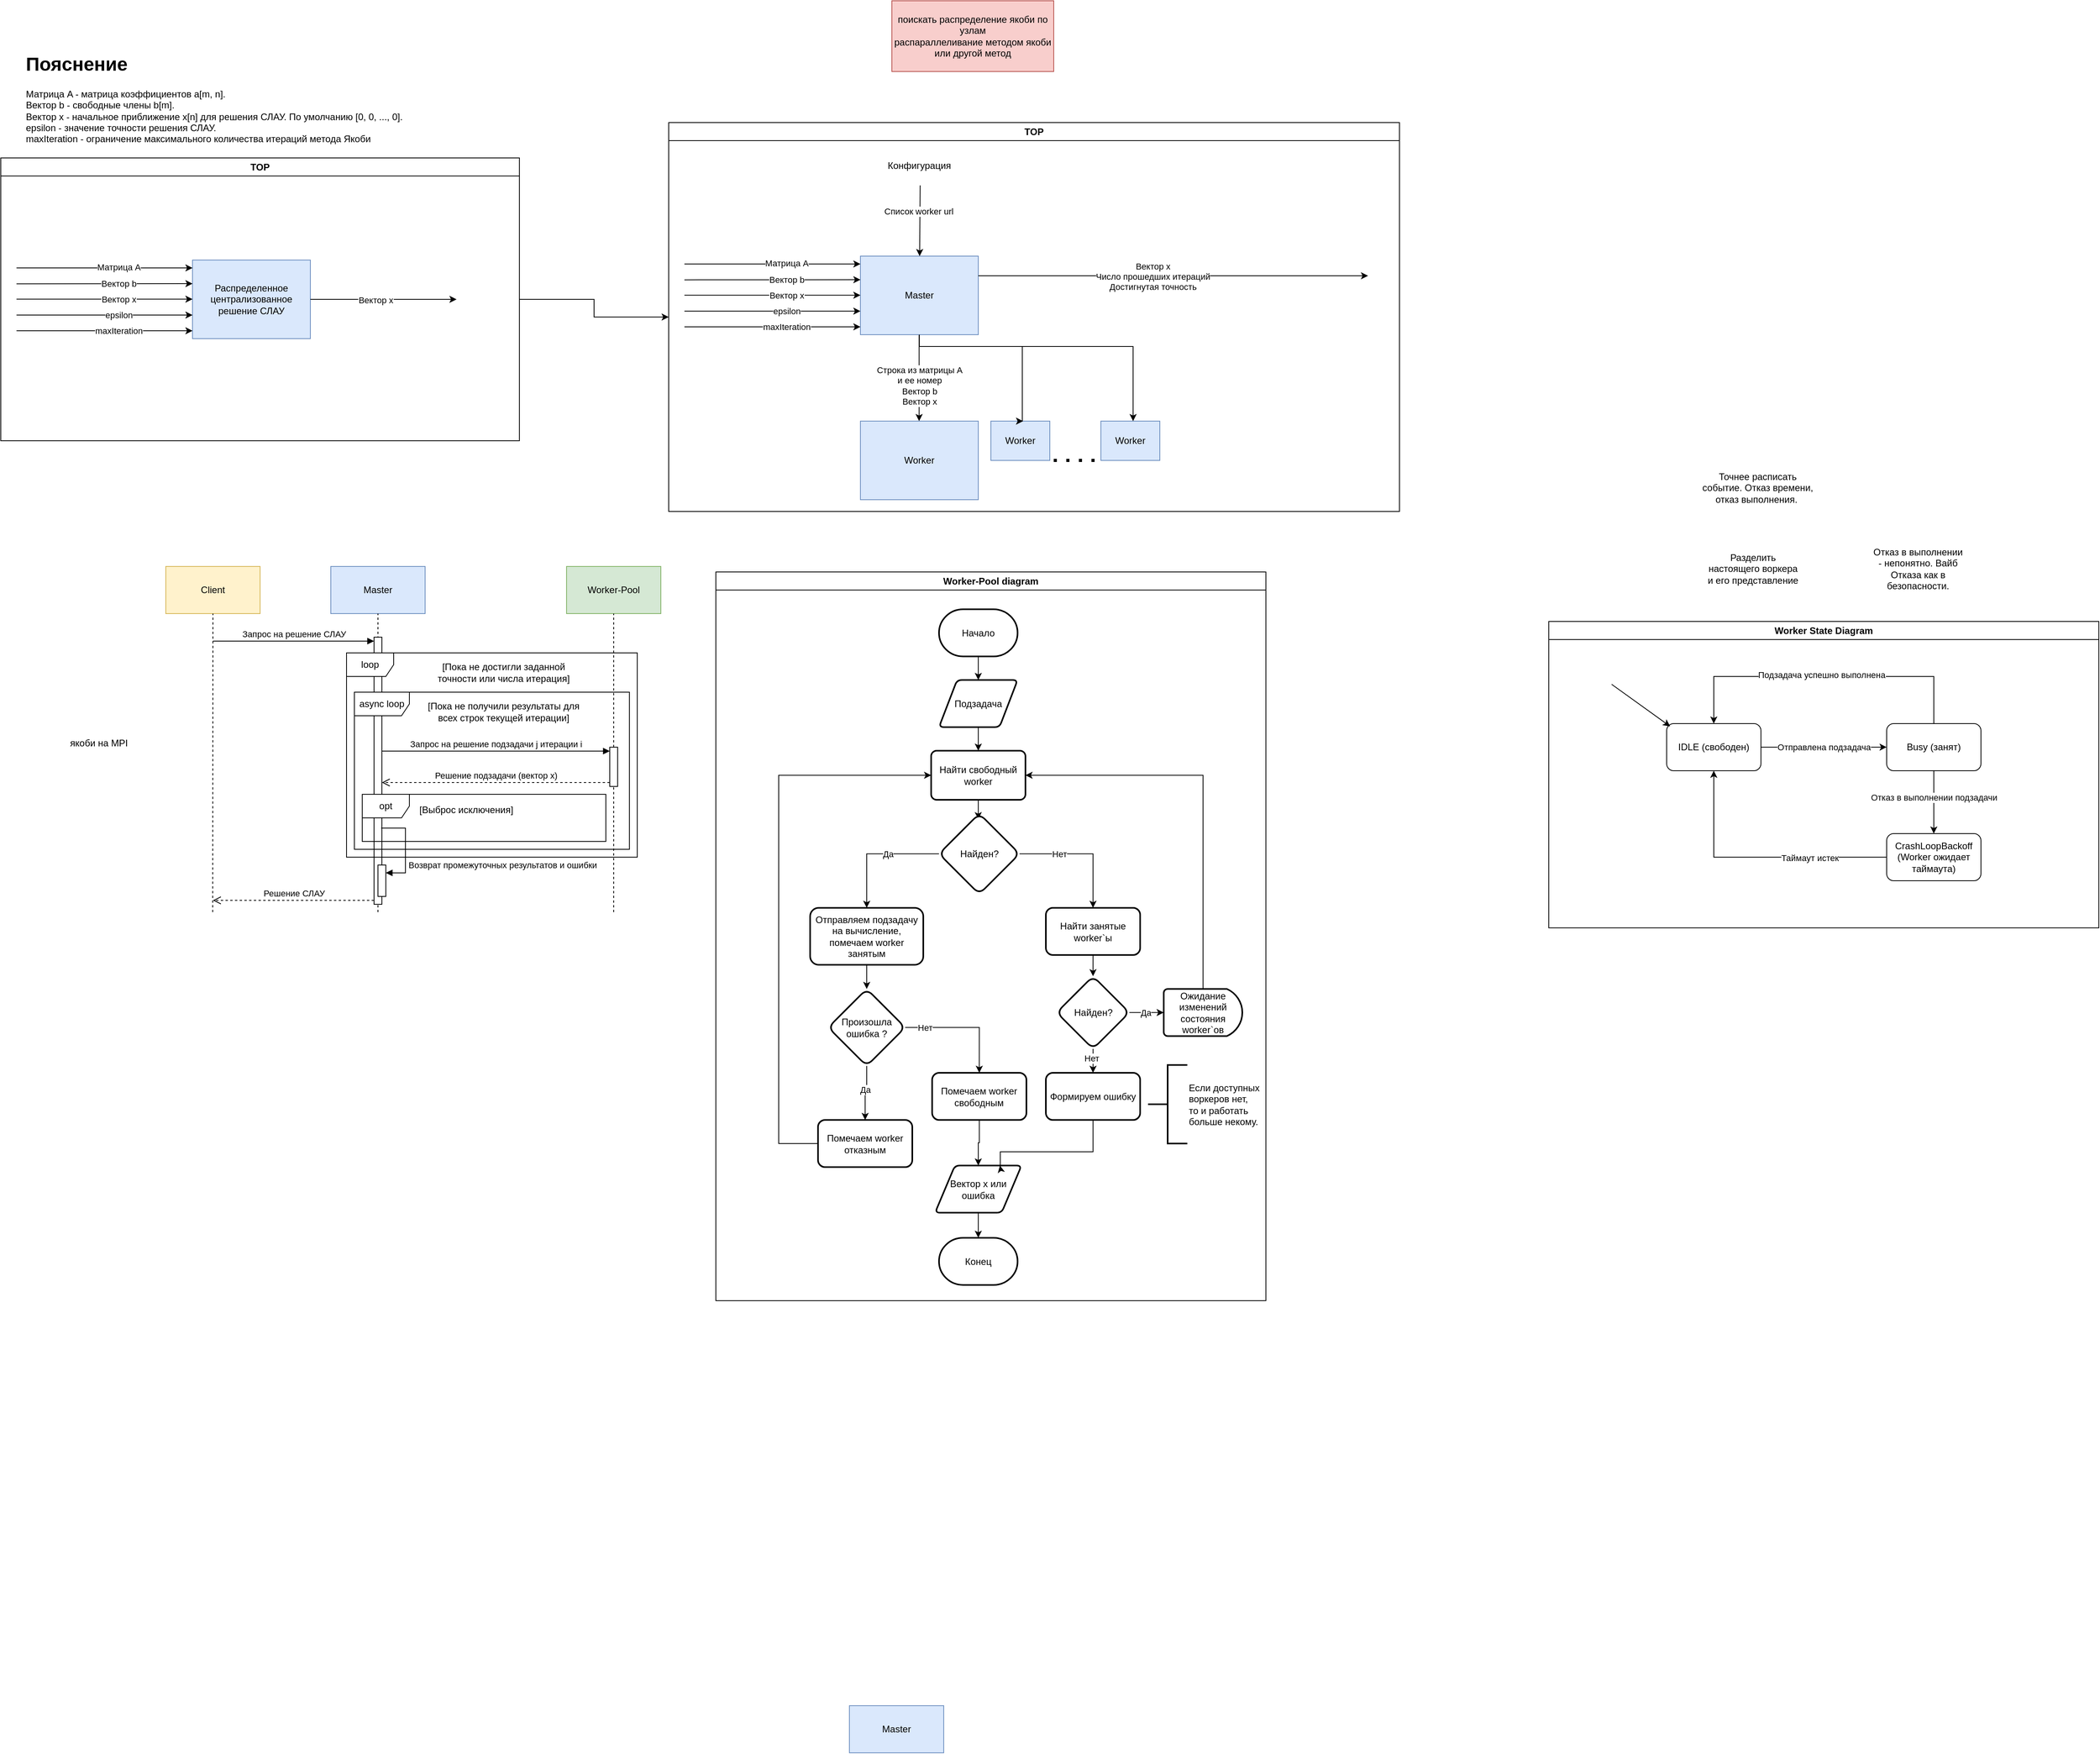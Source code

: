 <mxfile version="26.0.11">
  <diagram name="Страница — 1" id="SWsrPS1IRnshcA_87efg">
    <mxGraphModel dx="819" dy="1612" grid="1" gridSize="10" guides="1" tooltips="1" connect="1" arrows="1" fold="1" page="1" pageScale="1" pageWidth="827" pageHeight="1169" math="0" shadow="0">
      <root>
        <mxCell id="0" />
        <mxCell id="1" parent="0" />
        <mxCell id="VRk2OwmalRbTudh66nst-30" style="edgeStyle=orthogonalEdgeStyle;rounded=0;orthogonalLoop=1;jettySize=auto;html=1;entryX=0;entryY=0.5;entryDx=0;entryDy=0;" parent="1" source="VRk2OwmalRbTudh66nst-1" target="VRk2OwmalRbTudh66nst-16" edge="1">
          <mxGeometry relative="1" as="geometry" />
        </mxCell>
        <mxCell id="VRk2OwmalRbTudh66nst-1" value="TOP" style="swimlane;whiteSpace=wrap;html=1;" parent="1" vertex="1">
          <mxGeometry x="170" y="60" width="660" height="360" as="geometry" />
        </mxCell>
        <mxCell id="VRk2OwmalRbTudh66nst-2" value="Распределенное централизованное решение СЛАУ" style="rounded=0;whiteSpace=wrap;html=1;fillColor=#dae8fc;strokeColor=#6c8ebf;" parent="VRk2OwmalRbTudh66nst-1" vertex="1">
          <mxGeometry x="244" y="130" width="150" height="100" as="geometry" />
        </mxCell>
        <mxCell id="VRk2OwmalRbTudh66nst-3" value="" style="endArrow=classic;html=1;rounded=0;entryX=0;entryY=0.5;entryDx=0;entryDy=0;" parent="VRk2OwmalRbTudh66nst-1" edge="1">
          <mxGeometry width="50" height="50" relative="1" as="geometry">
            <mxPoint x="20" y="179.8" as="sourcePoint" />
            <mxPoint x="244" y="179.8" as="targetPoint" />
          </mxGeometry>
        </mxCell>
        <mxCell id="VRk2OwmalRbTudh66nst-8" value="Вектор x" style="edgeLabel;html=1;align=center;verticalAlign=middle;resizable=0;points=[];" parent="VRk2OwmalRbTudh66nst-3" vertex="1" connectable="0">
          <mxGeometry x="-0.48" relative="1" as="geometry">
            <mxPoint x="72" as="offset" />
          </mxGeometry>
        </mxCell>
        <mxCell id="VRk2OwmalRbTudh66nst-4" value="" style="endArrow=classic;html=1;rounded=0;entryX=0;entryY=0.5;entryDx=0;entryDy=0;" parent="VRk2OwmalRbTudh66nst-1" edge="1">
          <mxGeometry width="50" height="50" relative="1" as="geometry">
            <mxPoint x="20" y="140" as="sourcePoint" />
            <mxPoint x="244" y="140" as="targetPoint" />
          </mxGeometry>
        </mxCell>
        <mxCell id="VRk2OwmalRbTudh66nst-5" value="Матрица A" style="edgeLabel;html=1;align=center;verticalAlign=middle;resizable=0;points=[];" parent="VRk2OwmalRbTudh66nst-4" vertex="1" connectable="0">
          <mxGeometry x="-0.255" y="1" relative="1" as="geometry">
            <mxPoint x="46" as="offset" />
          </mxGeometry>
        </mxCell>
        <mxCell id="VRk2OwmalRbTudh66nst-6" value="" style="endArrow=classic;html=1;rounded=0;entryX=0;entryY=0.5;entryDx=0;entryDy=0;" parent="VRk2OwmalRbTudh66nst-1" edge="1">
          <mxGeometry width="50" height="50" relative="1" as="geometry">
            <mxPoint x="20" y="160.2" as="sourcePoint" />
            <mxPoint x="244" y="160" as="targetPoint" />
          </mxGeometry>
        </mxCell>
        <mxCell id="VRk2OwmalRbTudh66nst-7" value="Вектор b" style="edgeLabel;html=1;align=center;verticalAlign=middle;resizable=0;points=[];" parent="VRk2OwmalRbTudh66nst-6" vertex="1" connectable="0">
          <mxGeometry x="-0.503" y="-1" relative="1" as="geometry">
            <mxPoint x="74" y="-1" as="offset" />
          </mxGeometry>
        </mxCell>
        <mxCell id="VRk2OwmalRbTudh66nst-9" value="" style="endArrow=classic;html=1;rounded=0;entryX=0;entryY=0.5;entryDx=0;entryDy=0;" parent="VRk2OwmalRbTudh66nst-1" edge="1">
          <mxGeometry width="50" height="50" relative="1" as="geometry">
            <mxPoint x="20" y="200" as="sourcePoint" />
            <mxPoint x="244" y="200" as="targetPoint" />
          </mxGeometry>
        </mxCell>
        <mxCell id="VRk2OwmalRbTudh66nst-10" value="&lt;div style=&quot;text-align: start;&quot;&gt;&lt;span style=&quot;background-color: light-dark(#ffffff, var(--ge-dark-color, #121212)); color: light-dark(rgb(0, 0, 0), rgb(255, 255, 255));&quot;&gt;epsilon&lt;/span&gt;&lt;/div&gt;" style="edgeLabel;html=1;align=center;verticalAlign=middle;resizable=0;points=[];" parent="VRk2OwmalRbTudh66nst-9" vertex="1" connectable="0">
          <mxGeometry x="-0.48" relative="1" as="geometry">
            <mxPoint x="72" as="offset" />
          </mxGeometry>
        </mxCell>
        <mxCell id="VRk2OwmalRbTudh66nst-11" value="" style="endArrow=classic;html=1;rounded=0;entryX=0;entryY=0.5;entryDx=0;entryDy=0;" parent="VRk2OwmalRbTudh66nst-1" edge="1">
          <mxGeometry width="50" height="50" relative="1" as="geometry">
            <mxPoint x="20" y="220" as="sourcePoint" />
            <mxPoint x="244" y="220" as="targetPoint" />
          </mxGeometry>
        </mxCell>
        <mxCell id="VRk2OwmalRbTudh66nst-12" value="&lt;div style=&quot;text-align: start;&quot;&gt;maxIteration&lt;/div&gt;" style="edgeLabel;html=1;align=center;verticalAlign=middle;resizable=0;points=[];" parent="VRk2OwmalRbTudh66nst-11" vertex="1" connectable="0">
          <mxGeometry x="-0.48" relative="1" as="geometry">
            <mxPoint x="72" as="offset" />
          </mxGeometry>
        </mxCell>
        <mxCell id="VRk2OwmalRbTudh66nst-14" value="" style="endArrow=classic;html=1;rounded=0;exitX=1;exitY=0.5;exitDx=0;exitDy=0;" parent="VRk2OwmalRbTudh66nst-1" source="VRk2OwmalRbTudh66nst-2" edge="1">
          <mxGeometry width="50" height="50" relative="1" as="geometry">
            <mxPoint x="510" y="190" as="sourcePoint" />
            <mxPoint x="580" y="180" as="targetPoint" />
          </mxGeometry>
        </mxCell>
        <mxCell id="VRk2OwmalRbTudh66nst-15" value="Вектор x" style="edgeLabel;html=1;align=center;verticalAlign=middle;resizable=0;points=[];" parent="VRk2OwmalRbTudh66nst-14" vertex="1" connectable="0">
          <mxGeometry x="-0.107" y="-1" relative="1" as="geometry">
            <mxPoint as="offset" />
          </mxGeometry>
        </mxCell>
        <mxCell id="VRk2OwmalRbTudh66nst-13" value="&lt;h1 style=&quot;margin-top: 0px;&quot;&gt;Пояснение&lt;/h1&gt;&lt;p&gt;Матрица A - матрица коэффициентов a[m, n].&lt;br&gt;Вектор b - свободные члены b[m].&lt;br&gt;Вектор x - начальное приближение&amp;nbsp;&lt;span style=&quot;background-color: transparent; color: light-dark(rgb(0, 0, 0), rgb(255, 255, 255));&quot;&gt;x[n] для&amp;nbsp;&lt;/span&gt;&lt;span style=&quot;background-color: transparent; color: light-dark(rgb(0, 0, 0), rgb(255, 255, 255));&quot;&gt;решения&amp;nbsp;&lt;/span&gt;&lt;span style=&quot;background-color: transparent; color: light-dark(rgb(0, 0, 0), rgb(255, 255, 255));&quot;&gt;СЛАУ&lt;/span&gt;&lt;span style=&quot;background-color: transparent; color: light-dark(rgb(0, 0, 0), rgb(255, 255, 255));&quot;&gt;. По умолчанию [0, 0, ..., 0].&lt;br&gt;&lt;/span&gt;&lt;span style=&quot;background-color: transparent; color: light-dark(rgb(0, 0, 0), rgb(255, 255, 255));&quot;&gt;epsilon - значение точности решения СЛАУ.&amp;nbsp;&lt;br&gt;maxIteration - ограничение максимального количества итераций метода Якоби&lt;/span&gt;&lt;/p&gt;" style="text;html=1;whiteSpace=wrap;overflow=hidden;rounded=0;" parent="1" vertex="1">
          <mxGeometry x="200" y="-80" width="510" height="130" as="geometry" />
        </mxCell>
        <mxCell id="VRk2OwmalRbTudh66nst-16" value="TOP" style="swimlane;whiteSpace=wrap;html=1;" parent="1" vertex="1">
          <mxGeometry x="1020" y="15" width="930" height="495" as="geometry" />
        </mxCell>
        <mxCell id="VRk2OwmalRbTudh66nst-35" style="edgeStyle=orthogonalEdgeStyle;rounded=0;orthogonalLoop=1;jettySize=auto;html=1;entryX=0.5;entryY=0;entryDx=0;entryDy=0;exitX=0.5;exitY=1;exitDx=0;exitDy=0;" parent="VRk2OwmalRbTudh66nst-16" edge="1">
          <mxGeometry relative="1" as="geometry">
            <mxPoint x="318.7" y="270" as="sourcePoint" />
            <mxPoint x="318.7" y="380" as="targetPoint" />
            <Array as="points">
              <mxPoint x="318.7" y="335" />
              <mxPoint x="318.7" y="335" />
            </Array>
          </mxGeometry>
        </mxCell>
        <mxCell id="VRk2OwmalRbTudh66nst-41" value="Строка из матрицы A &lt;br&gt;и ее номер&lt;div&gt;Вектор b&lt;br&gt;Вектор x&lt;br&gt;&lt;/div&gt;" style="edgeLabel;html=1;align=center;verticalAlign=middle;resizable=0;points=[];" parent="VRk2OwmalRbTudh66nst-35" vertex="1" connectable="0">
          <mxGeometry x="0.618" y="-1" relative="1" as="geometry">
            <mxPoint x="1" y="-24" as="offset" />
          </mxGeometry>
        </mxCell>
        <mxCell id="VRk2OwmalRbTudh66nst-17" value="Master" style="rounded=0;whiteSpace=wrap;html=1;fillColor=#dae8fc;strokeColor=#6c8ebf;" parent="VRk2OwmalRbTudh66nst-16" vertex="1">
          <mxGeometry x="244" y="170" width="150" height="100" as="geometry" />
        </mxCell>
        <mxCell id="VRk2OwmalRbTudh66nst-18" value="" style="endArrow=classic;html=1;rounded=0;entryX=0;entryY=0.5;entryDx=0;entryDy=0;" parent="VRk2OwmalRbTudh66nst-16" edge="1">
          <mxGeometry width="50" height="50" relative="1" as="geometry">
            <mxPoint x="20" y="219.8" as="sourcePoint" />
            <mxPoint x="244" y="219.8" as="targetPoint" />
          </mxGeometry>
        </mxCell>
        <mxCell id="VRk2OwmalRbTudh66nst-19" value="Вектор x" style="edgeLabel;html=1;align=center;verticalAlign=middle;resizable=0;points=[];" parent="VRk2OwmalRbTudh66nst-18" vertex="1" connectable="0">
          <mxGeometry x="-0.48" relative="1" as="geometry">
            <mxPoint x="72" as="offset" />
          </mxGeometry>
        </mxCell>
        <mxCell id="VRk2OwmalRbTudh66nst-20" value="" style="endArrow=classic;html=1;rounded=0;entryX=0;entryY=0.5;entryDx=0;entryDy=0;" parent="VRk2OwmalRbTudh66nst-16" edge="1">
          <mxGeometry width="50" height="50" relative="1" as="geometry">
            <mxPoint x="20" y="180" as="sourcePoint" />
            <mxPoint x="244" y="180" as="targetPoint" />
          </mxGeometry>
        </mxCell>
        <mxCell id="VRk2OwmalRbTudh66nst-21" value="Матрица A" style="edgeLabel;html=1;align=center;verticalAlign=middle;resizable=0;points=[];" parent="VRk2OwmalRbTudh66nst-20" vertex="1" connectable="0">
          <mxGeometry x="-0.255" y="1" relative="1" as="geometry">
            <mxPoint x="46" as="offset" />
          </mxGeometry>
        </mxCell>
        <mxCell id="VRk2OwmalRbTudh66nst-22" value="" style="endArrow=classic;html=1;rounded=0;entryX=0;entryY=0.5;entryDx=0;entryDy=0;" parent="VRk2OwmalRbTudh66nst-16" edge="1">
          <mxGeometry width="50" height="50" relative="1" as="geometry">
            <mxPoint x="20" y="200.2" as="sourcePoint" />
            <mxPoint x="244" y="200" as="targetPoint" />
          </mxGeometry>
        </mxCell>
        <mxCell id="VRk2OwmalRbTudh66nst-23" value="Вектор b" style="edgeLabel;html=1;align=center;verticalAlign=middle;resizable=0;points=[];" parent="VRk2OwmalRbTudh66nst-22" vertex="1" connectable="0">
          <mxGeometry x="-0.503" y="-1" relative="1" as="geometry">
            <mxPoint x="74" y="-1" as="offset" />
          </mxGeometry>
        </mxCell>
        <mxCell id="VRk2OwmalRbTudh66nst-24" value="" style="endArrow=classic;html=1;rounded=0;entryX=0;entryY=0.5;entryDx=0;entryDy=0;" parent="VRk2OwmalRbTudh66nst-16" edge="1">
          <mxGeometry width="50" height="50" relative="1" as="geometry">
            <mxPoint x="20" y="240" as="sourcePoint" />
            <mxPoint x="244" y="240" as="targetPoint" />
          </mxGeometry>
        </mxCell>
        <mxCell id="VRk2OwmalRbTudh66nst-25" value="&lt;div style=&quot;text-align: start;&quot;&gt;&lt;span style=&quot;background-color: light-dark(#ffffff, var(--ge-dark-color, #121212)); color: light-dark(rgb(0, 0, 0), rgb(255, 255, 255));&quot;&gt;epsilon&lt;/span&gt;&lt;/div&gt;" style="edgeLabel;html=1;align=center;verticalAlign=middle;resizable=0;points=[];" parent="VRk2OwmalRbTudh66nst-24" vertex="1" connectable="0">
          <mxGeometry x="-0.48" relative="1" as="geometry">
            <mxPoint x="72" as="offset" />
          </mxGeometry>
        </mxCell>
        <mxCell id="VRk2OwmalRbTudh66nst-26" value="" style="endArrow=classic;html=1;rounded=0;entryX=0;entryY=0.5;entryDx=0;entryDy=0;" parent="VRk2OwmalRbTudh66nst-16" edge="1">
          <mxGeometry width="50" height="50" relative="1" as="geometry">
            <mxPoint x="20" y="260" as="sourcePoint" />
            <mxPoint x="244" y="260" as="targetPoint" />
          </mxGeometry>
        </mxCell>
        <mxCell id="VRk2OwmalRbTudh66nst-27" value="&lt;div style=&quot;text-align: start;&quot;&gt;maxIteration&lt;/div&gt;" style="edgeLabel;html=1;align=center;verticalAlign=middle;resizable=0;points=[];" parent="VRk2OwmalRbTudh66nst-26" vertex="1" connectable="0">
          <mxGeometry x="-0.48" relative="1" as="geometry">
            <mxPoint x="72" as="offset" />
          </mxGeometry>
        </mxCell>
        <mxCell id="VRk2OwmalRbTudh66nst-28" value="" style="endArrow=classic;html=1;rounded=0;exitX=1;exitY=0.25;exitDx=0;exitDy=0;" parent="VRk2OwmalRbTudh66nst-16" source="VRk2OwmalRbTudh66nst-17" edge="1">
          <mxGeometry width="50" height="50" relative="1" as="geometry">
            <mxPoint x="510" y="230" as="sourcePoint" />
            <mxPoint x="890" y="195" as="targetPoint" />
          </mxGeometry>
        </mxCell>
        <mxCell id="VRk2OwmalRbTudh66nst-29" value="Вектор x&lt;br&gt;Число прошедших итераций&lt;br&gt;Достигнутая точность" style="edgeLabel;html=1;align=center;verticalAlign=middle;resizable=0;points=[];" parent="VRk2OwmalRbTudh66nst-28" vertex="1" connectable="0">
          <mxGeometry x="-0.107" y="-1" relative="1" as="geometry">
            <mxPoint as="offset" />
          </mxGeometry>
        </mxCell>
        <mxCell id="VRk2OwmalRbTudh66nst-32" value="Worker" style="rounded=0;whiteSpace=wrap;html=1;fillColor=#dae8fc;strokeColor=#6c8ebf;" parent="VRk2OwmalRbTudh66nst-16" vertex="1">
          <mxGeometry x="244" y="380" width="150" height="100" as="geometry" />
        </mxCell>
        <mxCell id="VRk2OwmalRbTudh66nst-38" value="" style="endArrow=classic;html=1;rounded=0;" parent="VRk2OwmalRbTudh66nst-16" target="VRk2OwmalRbTudh66nst-17" edge="1">
          <mxGeometry width="50" height="50" relative="1" as="geometry">
            <mxPoint x="320" y="80" as="sourcePoint" />
            <mxPoint x="300" y="90" as="targetPoint" />
          </mxGeometry>
        </mxCell>
        <mxCell id="VRk2OwmalRbTudh66nst-39" value="Список worker url" style="edgeLabel;html=1;align=center;verticalAlign=middle;resizable=0;points=[];" parent="VRk2OwmalRbTudh66nst-38" vertex="1" connectable="0">
          <mxGeometry x="-0.266" y="-2" relative="1" as="geometry">
            <mxPoint as="offset" />
          </mxGeometry>
        </mxCell>
        <mxCell id="VRk2OwmalRbTudh66nst-40" value="Конфигурация" style="text;html=1;align=center;verticalAlign=middle;whiteSpace=wrap;rounded=0;" parent="VRk2OwmalRbTudh66nst-16" vertex="1">
          <mxGeometry x="264" y="40" width="110" height="30" as="geometry" />
        </mxCell>
        <mxCell id="VRk2OwmalRbTudh66nst-42" value="Worker" style="rounded=0;whiteSpace=wrap;html=1;fillColor=#dae8fc;strokeColor=#6c8ebf;" parent="VRk2OwmalRbTudh66nst-16" vertex="1">
          <mxGeometry x="410" y="380" width="75" height="50" as="geometry" />
        </mxCell>
        <mxCell id="VRk2OwmalRbTudh66nst-43" value="Worker" style="rounded=0;whiteSpace=wrap;html=1;fillColor=#dae8fc;strokeColor=#6c8ebf;" parent="VRk2OwmalRbTudh66nst-16" vertex="1">
          <mxGeometry x="550" y="380" width="75" height="50" as="geometry" />
        </mxCell>
        <mxCell id="VRk2OwmalRbTudh66nst-45" value="" style="endArrow=none;dashed=1;html=1;dashPattern=1 3;strokeWidth=4;rounded=0;" parent="VRk2OwmalRbTudh66nst-16" edge="1">
          <mxGeometry width="50" height="50" relative="1" as="geometry">
            <mxPoint x="490" y="430" as="sourcePoint" />
            <mxPoint x="549" y="430" as="targetPoint" />
          </mxGeometry>
        </mxCell>
        <mxCell id="VRk2OwmalRbTudh66nst-46" style="edgeStyle=orthogonalEdgeStyle;rounded=0;orthogonalLoop=1;jettySize=auto;html=1;entryX=0.5;entryY=0;entryDx=0;entryDy=0;exitX=0.5;exitY=1;exitDx=0;exitDy=0;" parent="VRk2OwmalRbTudh66nst-16" source="VRk2OwmalRbTudh66nst-17" edge="1">
          <mxGeometry relative="1" as="geometry">
            <mxPoint x="244" y="285" as="sourcePoint" />
            <mxPoint x="451" y="380" as="targetPoint" />
            <Array as="points">
              <mxPoint x="319" y="285" />
              <mxPoint x="450" y="285" />
              <mxPoint x="450" y="380" />
            </Array>
          </mxGeometry>
        </mxCell>
        <mxCell id="VRk2OwmalRbTudh66nst-48" style="edgeStyle=orthogonalEdgeStyle;rounded=0;orthogonalLoop=1;jettySize=auto;html=1;entryX=0.5;entryY=0;entryDx=0;entryDy=0;exitX=0.5;exitY=1;exitDx=0;exitDy=0;" parent="VRk2OwmalRbTudh66nst-16" source="VRk2OwmalRbTudh66nst-17" edge="1">
          <mxGeometry relative="1" as="geometry">
            <mxPoint x="260" y="285" as="sourcePoint" />
            <mxPoint x="591" y="380" as="targetPoint" />
            <Array as="points">
              <mxPoint x="319" y="285" />
              <mxPoint x="591" y="285" />
            </Array>
          </mxGeometry>
        </mxCell>
        <mxCell id="VRk2OwmalRbTudh66nst-49" value="Master" style="rounded=0;whiteSpace=wrap;html=1;fillColor=#dae8fc;strokeColor=#6c8ebf;" parent="1" vertex="1">
          <mxGeometry x="590" y="580" width="120" height="60" as="geometry" />
        </mxCell>
        <mxCell id="VRk2OwmalRbTudh66nst-50" value="Worker-Pool" style="rounded=0;whiteSpace=wrap;html=1;fillColor=#d5e8d4;strokeColor=#82b366;" parent="1" vertex="1">
          <mxGeometry x="890" y="580" width="120" height="60" as="geometry" />
        </mxCell>
        <mxCell id="VRk2OwmalRbTudh66nst-55" value="" style="endArrow=none;dashed=1;html=1;rounded=0;entryX=0.5;entryY=1;entryDx=0;entryDy=0;" parent="1" target="VRk2OwmalRbTudh66nst-49" edge="1">
          <mxGeometry width="50" height="50" relative="1" as="geometry">
            <mxPoint x="650" y="1020" as="sourcePoint" />
            <mxPoint x="830" y="780" as="targetPoint" />
          </mxGeometry>
        </mxCell>
        <mxCell id="VRk2OwmalRbTudh66nst-56" value="" style="endArrow=none;dashed=1;html=1;rounded=0;entryX=0.5;entryY=1;entryDx=0;entryDy=0;" parent="1" target="VRk2OwmalRbTudh66nst-50" edge="1">
          <mxGeometry width="50" height="50" relative="1" as="geometry">
            <mxPoint x="950" y="1020" as="sourcePoint" />
            <mxPoint x="949.7" y="680" as="targetPoint" />
          </mxGeometry>
        </mxCell>
        <mxCell id="VRk2OwmalRbTudh66nst-59" value="Client" style="rounded=0;whiteSpace=wrap;html=1;fillColor=#fff2cc;strokeColor=#d6b656;" parent="1" vertex="1">
          <mxGeometry x="380" y="580" width="120" height="60" as="geometry" />
        </mxCell>
        <mxCell id="VRk2OwmalRbTudh66nst-60" value="" style="endArrow=none;dashed=1;html=1;rounded=0;entryX=0.5;entryY=1;entryDx=0;entryDy=0;" parent="1" target="VRk2OwmalRbTudh66nst-59" edge="1">
          <mxGeometry width="50" height="50" relative="1" as="geometry">
            <mxPoint x="439.7" y="1020" as="sourcePoint" />
            <mxPoint x="439.7" y="690" as="targetPoint" />
          </mxGeometry>
        </mxCell>
        <mxCell id="VRk2OwmalRbTudh66nst-65" value="" style="html=1;points=[[0,0,0,0,5],[0,1,0,0,-5],[1,0,0,0,5],[1,1,0,0,-5]];perimeter=orthogonalPerimeter;outlineConnect=0;targetShapes=umlLifeline;portConstraint=eastwest;newEdgeStyle={&quot;curved&quot;:0,&quot;rounded&quot;:0};" parent="1" vertex="1">
          <mxGeometry x="645" y="670" width="10" height="340" as="geometry" />
        </mxCell>
        <mxCell id="VRk2OwmalRbTudh66nst-66" value="Запрос на решение СЛАУ" style="html=1;verticalAlign=bottom;endArrow=block;curved=0;rounded=0;entryX=0;entryY=0;entryDx=0;entryDy=5;" parent="1" target="VRk2OwmalRbTudh66nst-65" edge="1">
          <mxGeometry relative="1" as="geometry">
            <mxPoint x="440" y="675" as="sourcePoint" />
          </mxGeometry>
        </mxCell>
        <mxCell id="VRk2OwmalRbTudh66nst-67" value="Решение СЛАУ" style="html=1;verticalAlign=bottom;endArrow=open;dashed=1;endSize=8;curved=0;rounded=0;exitX=0;exitY=1;exitDx=0;exitDy=-5;" parent="1" source="VRk2OwmalRbTudh66nst-65" edge="1">
          <mxGeometry relative="1" as="geometry">
            <mxPoint x="440" y="1005" as="targetPoint" />
          </mxGeometry>
        </mxCell>
        <mxCell id="VRk2OwmalRbTudh66nst-81" value="Master" style="rounded=0;whiteSpace=wrap;html=1;fillColor=#dae8fc;strokeColor=#6c8ebf;" parent="1" vertex="1">
          <mxGeometry x="1250" y="2030" width="120" height="60" as="geometry" />
        </mxCell>
        <mxCell id="VRk2OwmalRbTudh66nst-84" value="loop" style="shape=umlFrame;whiteSpace=wrap;html=1;pointerEvents=0;" parent="1" vertex="1">
          <mxGeometry x="610" y="690" width="370" height="260" as="geometry" />
        </mxCell>
        <mxCell id="VRk2OwmalRbTudh66nst-85" value="[Пока не достигли заданной точности или числа итерация]" style="text;html=1;align=center;verticalAlign=middle;whiteSpace=wrap;rounded=0;" parent="1" vertex="1">
          <mxGeometry x="715" y="700" width="190" height="30" as="geometry" />
        </mxCell>
        <mxCell id="VRk2OwmalRbTudh66nst-86" value="async loop" style="shape=umlFrame;whiteSpace=wrap;html=1;pointerEvents=0;width=70;height=30;" parent="1" vertex="1">
          <mxGeometry x="620" y="740" width="350" height="200" as="geometry" />
        </mxCell>
        <mxCell id="VRk2OwmalRbTudh66nst-87" value="[Пока не получили результаты для всех строк текущей итерации]" style="text;html=1;align=center;verticalAlign=middle;whiteSpace=wrap;rounded=0;" parent="1" vertex="1">
          <mxGeometry x="710" y="750" width="200" height="30" as="geometry" />
        </mxCell>
        <mxCell id="VRk2OwmalRbTudh66nst-90" value="" style="html=1;points=[[0,0,0,0,5],[0,1,0,0,-5],[1,0,0,0,5],[1,1,0,0,-5]];perimeter=orthogonalPerimeter;outlineConnect=0;targetShapes=umlLifeline;portConstraint=eastwest;newEdgeStyle={&quot;curved&quot;:0,&quot;rounded&quot;:0};" parent="1" vertex="1">
          <mxGeometry x="945" y="810" width="10" height="50" as="geometry" />
        </mxCell>
        <mxCell id="VRk2OwmalRbTudh66nst-91" value="Запрос на решение подзадачи j итерации i" style="html=1;verticalAlign=bottom;endArrow=block;curved=0;rounded=0;entryX=0;entryY=0;entryDx=0;entryDy=5;" parent="1" target="VRk2OwmalRbTudh66nst-90" edge="1">
          <mxGeometry relative="1" as="geometry">
            <mxPoint x="655" y="815" as="sourcePoint" />
          </mxGeometry>
        </mxCell>
        <mxCell id="VRk2OwmalRbTudh66nst-92" value="Решение подзадачи (вектор x)" style="html=1;verticalAlign=bottom;endArrow=open;dashed=1;endSize=8;curved=0;rounded=0;exitX=0;exitY=1;exitDx=0;exitDy=-5;" parent="1" source="VRk2OwmalRbTudh66nst-90" edge="1">
          <mxGeometry relative="1" as="geometry">
            <mxPoint x="655" y="855" as="targetPoint" />
          </mxGeometry>
        </mxCell>
        <mxCell id="VRk2OwmalRbTudh66nst-94" value="opt" style="shape=umlFrame;whiteSpace=wrap;html=1;pointerEvents=0;" parent="1" vertex="1">
          <mxGeometry x="630" y="870" width="310" height="60" as="geometry" />
        </mxCell>
        <mxCell id="VRk2OwmalRbTudh66nst-95" value="[Выброс исключения]" style="text;html=1;align=center;verticalAlign=middle;whiteSpace=wrap;rounded=0;" parent="1" vertex="1">
          <mxGeometry x="695" y="880" width="135" height="20" as="geometry" />
        </mxCell>
        <mxCell id="VRk2OwmalRbTudh66nst-98" value="" style="html=1;points=[[0,0,0,0,5],[0,1,0,0,-5],[1,0,0,0,5],[1,1,0,0,-5]];perimeter=orthogonalPerimeter;outlineConnect=0;targetShapes=umlLifeline;portConstraint=eastwest;newEdgeStyle={&quot;curved&quot;:0,&quot;rounded&quot;:0};" parent="1" vertex="1">
          <mxGeometry x="650" y="960" width="10" height="40" as="geometry" />
        </mxCell>
        <mxCell id="VRk2OwmalRbTudh66nst-99" value="Возврат промежуточных результатов и ошибки" style="html=1;align=left;spacingLeft=2;endArrow=block;rounded=0;edgeStyle=orthogonalEdgeStyle;curved=0;rounded=0;" parent="1" target="VRk2OwmalRbTudh66nst-98" edge="1">
          <mxGeometry x="0.381" relative="1" as="geometry">
            <mxPoint x="654" y="913" as="sourcePoint" />
            <Array as="points">
              <mxPoint x="685" y="970" />
            </Array>
            <mxPoint as="offset" />
          </mxGeometry>
        </mxCell>
        <mxCell id="VRk2OwmalRbTudh66nst-108" value="Worker State Diagram" style="swimlane;whiteSpace=wrap;html=1;" parent="1" vertex="1">
          <mxGeometry x="2140" y="650" width="700" height="390" as="geometry" />
        </mxCell>
        <mxCell id="VRk2OwmalRbTudh66nst-109" value="IDLE (свободен)" style="rounded=1;whiteSpace=wrap;html=1;" parent="VRk2OwmalRbTudh66nst-108" vertex="1">
          <mxGeometry x="150" y="129.97" width="120" height="60" as="geometry" />
        </mxCell>
        <mxCell id="VRk2OwmalRbTudh66nst-112" value="Busy (занят)" style="rounded=1;whiteSpace=wrap;html=1;" parent="VRk2OwmalRbTudh66nst-108" vertex="1">
          <mxGeometry x="430" y="129.97" width="120" height="60" as="geometry" />
        </mxCell>
        <mxCell id="VRk2OwmalRbTudh66nst-113" value="" style="endArrow=classic;html=1;rounded=0;entryX=0.037;entryY=0.059;entryDx=0;entryDy=0;entryPerimeter=0;" parent="VRk2OwmalRbTudh66nst-108" target="VRk2OwmalRbTudh66nst-109" edge="1">
          <mxGeometry width="50" height="50" relative="1" as="geometry">
            <mxPoint x="80" y="79.97" as="sourcePoint" />
            <mxPoint x="150" y="129.97" as="targetPoint" />
          </mxGeometry>
        </mxCell>
        <mxCell id="VRk2OwmalRbTudh66nst-114" value="" style="endArrow=classic;html=1;rounded=0;exitX=1;exitY=0.5;exitDx=0;exitDy=0;entryX=0;entryY=0.5;entryDx=0;entryDy=0;" parent="VRk2OwmalRbTudh66nst-108" source="VRk2OwmalRbTudh66nst-109" target="VRk2OwmalRbTudh66nst-112" edge="1">
          <mxGeometry width="50" height="50" relative="1" as="geometry">
            <mxPoint x="290" y="169.97" as="sourcePoint" />
            <mxPoint x="340" y="119.97" as="targetPoint" />
          </mxGeometry>
        </mxCell>
        <mxCell id="VRk2OwmalRbTudh66nst-115" value="Отправлена подзадача" style="edgeLabel;html=1;align=center;verticalAlign=middle;resizable=0;points=[];" parent="VRk2OwmalRbTudh66nst-114" vertex="1" connectable="0">
          <mxGeometry x="-0.161" relative="1" as="geometry">
            <mxPoint x="13" as="offset" />
          </mxGeometry>
        </mxCell>
        <mxCell id="VRk2OwmalRbTudh66nst-116" value="" style="endArrow=classic;html=1;rounded=0;entryX=0.5;entryY=0;entryDx=0;entryDy=0;edgeStyle=orthogonalEdgeStyle;" parent="VRk2OwmalRbTudh66nst-108" target="VRk2OwmalRbTudh66nst-109" edge="1">
          <mxGeometry width="50" height="50" relative="1" as="geometry">
            <mxPoint x="490" y="129.97" as="sourcePoint" />
            <mxPoint x="390" y="199.97" as="targetPoint" />
            <Array as="points">
              <mxPoint x="490" y="69.97" />
              <mxPoint x="210" y="69.97" />
            </Array>
          </mxGeometry>
        </mxCell>
        <mxCell id="VRk2OwmalRbTudh66nst-117" value="Подзадача успешно выполнена" style="edgeLabel;html=1;align=center;verticalAlign=middle;resizable=0;points=[];" parent="VRk2OwmalRbTudh66nst-116" vertex="1" connectable="0">
          <mxGeometry x="0.014" y="-2" relative="1" as="geometry">
            <mxPoint as="offset" />
          </mxGeometry>
        </mxCell>
        <mxCell id="VRk2OwmalRbTudh66nst-121" style="edgeStyle=orthogonalEdgeStyle;rounded=0;orthogonalLoop=1;jettySize=auto;html=1;entryX=0.5;entryY=1;entryDx=0;entryDy=0;" parent="VRk2OwmalRbTudh66nst-108" source="VRk2OwmalRbTudh66nst-118" target="VRk2OwmalRbTudh66nst-109" edge="1">
          <mxGeometry relative="1" as="geometry" />
        </mxCell>
        <mxCell id="VRk2OwmalRbTudh66nst-122" value="Таймаут истек" style="edgeLabel;html=1;align=center;verticalAlign=middle;resizable=0;points=[];" parent="VRk2OwmalRbTudh66nst-121" vertex="1" connectable="0">
          <mxGeometry x="-0.407" y="1" relative="1" as="geometry">
            <mxPoint as="offset" />
          </mxGeometry>
        </mxCell>
        <mxCell id="VRk2OwmalRbTudh66nst-118" value="CrashLoopBackoff&lt;br&gt;(Worker ожидает таймаута)" style="rounded=1;whiteSpace=wrap;html=1;" parent="VRk2OwmalRbTudh66nst-108" vertex="1">
          <mxGeometry x="430" y="270" width="120" height="60" as="geometry" />
        </mxCell>
        <mxCell id="VRk2OwmalRbTudh66nst-119" value="" style="endArrow=classic;html=1;rounded=0;exitX=0.5;exitY=1;exitDx=0;exitDy=0;" parent="VRk2OwmalRbTudh66nst-108" source="VRk2OwmalRbTudh66nst-112" target="VRk2OwmalRbTudh66nst-118" edge="1">
          <mxGeometry width="50" height="50" relative="1" as="geometry">
            <mxPoint x="480" y="250" as="sourcePoint" />
            <mxPoint x="530" y="200" as="targetPoint" />
          </mxGeometry>
        </mxCell>
        <mxCell id="VRk2OwmalRbTudh66nst-120" value="Отказ в выполнении подзадачи" style="edgeLabel;html=1;align=center;verticalAlign=middle;resizable=0;points=[];" parent="VRk2OwmalRbTudh66nst-119" vertex="1" connectable="0">
          <mxGeometry x="-0.146" relative="1" as="geometry">
            <mxPoint as="offset" />
          </mxGeometry>
        </mxCell>
        <mxCell id="VRk2OwmalRbTudh66nst-136" value="Worker-Pool diagram" style="swimlane;whiteSpace=wrap;html=1;" parent="1" vertex="1">
          <mxGeometry x="1080" y="587" width="700" height="927.5" as="geometry" />
        </mxCell>
        <mxCell id="VRk2OwmalRbTudh66nst-142" value="" style="edgeStyle=orthogonalEdgeStyle;rounded=0;orthogonalLoop=1;jettySize=auto;html=1;" parent="VRk2OwmalRbTudh66nst-136" source="VRk2OwmalRbTudh66nst-139" target="VRk2OwmalRbTudh66nst-140" edge="1">
          <mxGeometry relative="1" as="geometry" />
        </mxCell>
        <mxCell id="VRk2OwmalRbTudh66nst-139" value="Начало" style="strokeWidth=2;html=1;shape=mxgraph.flowchart.terminator;whiteSpace=wrap;" parent="VRk2OwmalRbTudh66nst-136" vertex="1">
          <mxGeometry x="284" y="47.5" width="100" height="60" as="geometry" />
        </mxCell>
        <mxCell id="VRk2OwmalRbTudh66nst-145" value="" style="edgeStyle=orthogonalEdgeStyle;rounded=0;orthogonalLoop=1;jettySize=auto;html=1;" parent="VRk2OwmalRbTudh66nst-136" source="VRk2OwmalRbTudh66nst-140" target="VRk2OwmalRbTudh66nst-144" edge="1">
          <mxGeometry relative="1" as="geometry" />
        </mxCell>
        <mxCell id="VRk2OwmalRbTudh66nst-140" value="Подзадача" style="shape=parallelogram;html=1;strokeWidth=2;perimeter=parallelogramPerimeter;whiteSpace=wrap;rounded=1;arcSize=12;size=0.23;" parent="VRk2OwmalRbTudh66nst-136" vertex="1">
          <mxGeometry x="284" y="137.5" width="100" height="60" as="geometry" />
        </mxCell>
        <mxCell id="VRk2OwmalRbTudh66nst-147" value="" style="edgeStyle=orthogonalEdgeStyle;rounded=0;orthogonalLoop=1;jettySize=auto;html=1;entryX=0.489;entryY=0.07;entryDx=0;entryDy=0;entryPerimeter=0;" parent="VRk2OwmalRbTudh66nst-136" source="VRk2OwmalRbTudh66nst-144" target="VRk2OwmalRbTudh66nst-157" edge="1">
          <mxGeometry relative="1" as="geometry">
            <mxPoint x="334" y="317.5" as="targetPoint" />
          </mxGeometry>
        </mxCell>
        <mxCell id="VRk2OwmalRbTudh66nst-144" value="Найти свободный worker" style="rounded=1;whiteSpace=wrap;html=1;absoluteArcSize=1;arcSize=14;strokeWidth=2;" parent="VRk2OwmalRbTudh66nst-136" vertex="1">
          <mxGeometry x="274" y="227.5" width="120" height="62.5" as="geometry" />
        </mxCell>
        <mxCell id="VRk2OwmalRbTudh66nst-149" value="" style="edgeStyle=orthogonalEdgeStyle;rounded=0;orthogonalLoop=1;jettySize=auto;html=1;exitX=0;exitY=0.5;exitDx=0;exitDy=0;" parent="VRk2OwmalRbTudh66nst-136" source="VRk2OwmalRbTudh66nst-157" target="VRk2OwmalRbTudh66nst-148" edge="1">
          <mxGeometry relative="1" as="geometry">
            <mxPoint x="284" y="367.5" as="sourcePoint" />
          </mxGeometry>
        </mxCell>
        <mxCell id="VRk2OwmalRbTudh66nst-153" value="Да" style="edgeLabel;html=1;align=center;verticalAlign=middle;resizable=0;points=[];" parent="VRk2OwmalRbTudh66nst-149" vertex="1" connectable="0">
          <mxGeometry x="-0.187" relative="1" as="geometry">
            <mxPoint as="offset" />
          </mxGeometry>
        </mxCell>
        <mxCell id="VRk2OwmalRbTudh66nst-152" value="" style="edgeStyle=orthogonalEdgeStyle;rounded=0;orthogonalLoop=1;jettySize=auto;html=1;exitX=1;exitY=0.5;exitDx=0;exitDy=0;" parent="VRk2OwmalRbTudh66nst-136" source="VRk2OwmalRbTudh66nst-157" target="VRk2OwmalRbTudh66nst-151" edge="1">
          <mxGeometry relative="1" as="geometry">
            <mxPoint x="384.0" y="367.5" as="sourcePoint" />
          </mxGeometry>
        </mxCell>
        <mxCell id="VRk2OwmalRbTudh66nst-154" value="Нет" style="edgeLabel;html=1;align=center;verticalAlign=middle;resizable=0;points=[];" parent="VRk2OwmalRbTudh66nst-152" vertex="1" connectable="0">
          <mxGeometry x="-0.379" relative="1" as="geometry">
            <mxPoint as="offset" />
          </mxGeometry>
        </mxCell>
        <mxCell id="VRk2OwmalRbTudh66nst-170" value="" style="edgeStyle=orthogonalEdgeStyle;rounded=0;orthogonalLoop=1;jettySize=auto;html=1;" parent="VRk2OwmalRbTudh66nst-136" source="VRk2OwmalRbTudh66nst-148" target="VRk2OwmalRbTudh66nst-169" edge="1">
          <mxGeometry relative="1" as="geometry" />
        </mxCell>
        <mxCell id="VRk2OwmalRbTudh66nst-148" value="Отправляем подзадачу на вычисление, помечаем worker занятым" style="rounded=1;whiteSpace=wrap;html=1;strokeWidth=2;" parent="VRk2OwmalRbTudh66nst-136" vertex="1">
          <mxGeometry x="120" y="427.5" width="144" height="72.5" as="geometry" />
        </mxCell>
        <mxCell id="VRk2OwmalRbTudh66nst-156" value="" style="edgeStyle=orthogonalEdgeStyle;rounded=0;orthogonalLoop=1;jettySize=auto;html=1;" parent="VRk2OwmalRbTudh66nst-136" source="VRk2OwmalRbTudh66nst-151" target="VRk2OwmalRbTudh66nst-155" edge="1">
          <mxGeometry relative="1" as="geometry" />
        </mxCell>
        <mxCell id="VRk2OwmalRbTudh66nst-151" value="Найти занятые worker`ы" style="rounded=1;whiteSpace=wrap;html=1;strokeWidth=2;" parent="VRk2OwmalRbTudh66nst-136" vertex="1">
          <mxGeometry x="420" y="427.5" width="120" height="60" as="geometry" />
        </mxCell>
        <mxCell id="VRk2OwmalRbTudh66nst-160" value="" style="edgeStyle=orthogonalEdgeStyle;rounded=0;orthogonalLoop=1;jettySize=auto;html=1;entryX=0;entryY=0.5;entryDx=0;entryDy=0;entryPerimeter=0;" parent="VRk2OwmalRbTudh66nst-136" source="VRk2OwmalRbTudh66nst-155" target="VRk2OwmalRbTudh66nst-163" edge="1">
          <mxGeometry relative="1" as="geometry">
            <mxPoint x="584" y="560.81" as="targetPoint" />
          </mxGeometry>
        </mxCell>
        <mxCell id="VRk2OwmalRbTudh66nst-162" value="Да" style="edgeLabel;html=1;align=center;verticalAlign=middle;resizable=0;points=[];" parent="VRk2OwmalRbTudh66nst-160" vertex="1" connectable="0">
          <mxGeometry x="-0.146" relative="1" as="geometry">
            <mxPoint x="2" as="offset" />
          </mxGeometry>
        </mxCell>
        <mxCell id="VRk2OwmalRbTudh66nst-165" value="" style="edgeStyle=orthogonalEdgeStyle;rounded=0;orthogonalLoop=1;jettySize=auto;html=1;" parent="VRk2OwmalRbTudh66nst-136" source="VRk2OwmalRbTudh66nst-155" target="VRk2OwmalRbTudh66nst-164" edge="1">
          <mxGeometry relative="1" as="geometry" />
        </mxCell>
        <mxCell id="VRk2OwmalRbTudh66nst-168" value="Нет" style="edgeLabel;html=1;align=center;verticalAlign=middle;resizable=0;points=[];" parent="VRk2OwmalRbTudh66nst-165" vertex="1" connectable="0">
          <mxGeometry x="-0.373" y="-1" relative="1" as="geometry">
            <mxPoint x="-1" y="2" as="offset" />
          </mxGeometry>
        </mxCell>
        <mxCell id="VRk2OwmalRbTudh66nst-155" value="Найден?" style="rhombus;whiteSpace=wrap;html=1;rounded=1;strokeWidth=2;" parent="VRk2OwmalRbTudh66nst-136" vertex="1">
          <mxGeometry x="433.75" y="514.5" width="92.5" height="92.5" as="geometry" />
        </mxCell>
        <mxCell id="VRk2OwmalRbTudh66nst-157" value="Найден?" style="rhombus;whiteSpace=wrap;html=1;rounded=1;strokeWidth=2;" parent="VRk2OwmalRbTudh66nst-136" vertex="1">
          <mxGeometry x="284" y="307.5" width="102.5" height="102.5" as="geometry" />
        </mxCell>
        <mxCell id="VRk2OwmalRbTudh66nst-161" style="edgeStyle=orthogonalEdgeStyle;rounded=0;orthogonalLoop=1;jettySize=auto;html=1;exitX=0.5;exitY=0;exitDx=0;exitDy=0;entryX=1;entryY=0.5;entryDx=0;entryDy=0;exitPerimeter=0;" parent="VRk2OwmalRbTudh66nst-136" source="VRk2OwmalRbTudh66nst-163" target="VRk2OwmalRbTudh66nst-144" edge="1">
          <mxGeometry relative="1" as="geometry">
            <mxPoint x="641" y="530.75" as="sourcePoint" />
          </mxGeometry>
        </mxCell>
        <mxCell id="VRk2OwmalRbTudh66nst-138" value="Конец" style="strokeWidth=2;html=1;shape=mxgraph.flowchart.terminator;whiteSpace=wrap;" parent="VRk2OwmalRbTudh66nst-136" vertex="1">
          <mxGeometry x="284" y="847.5" width="100" height="60" as="geometry" />
        </mxCell>
        <mxCell id="VRk2OwmalRbTudh66nst-143" value="" style="edgeStyle=orthogonalEdgeStyle;rounded=0;orthogonalLoop=1;jettySize=auto;html=1;" parent="VRk2OwmalRbTudh66nst-136" source="VRk2OwmalRbTudh66nst-141" target="VRk2OwmalRbTudh66nst-138" edge="1">
          <mxGeometry relative="1" as="geometry" />
        </mxCell>
        <mxCell id="VRk2OwmalRbTudh66nst-141" value="Вектор x или ошибка" style="shape=parallelogram;html=1;strokeWidth=2;perimeter=parallelogramPerimeter;whiteSpace=wrap;rounded=1;arcSize=12;size=0.23;" parent="VRk2OwmalRbTudh66nst-136" vertex="1">
          <mxGeometry x="279" y="755.5" width="110" height="60" as="geometry" />
        </mxCell>
        <mxCell id="VRk2OwmalRbTudh66nst-163" value="Ожидание изменений состояния worker`ов" style="strokeWidth=2;html=1;shape=mxgraph.flowchart.delay;whiteSpace=wrap;" parent="VRk2OwmalRbTudh66nst-136" vertex="1">
          <mxGeometry x="570" y="530.75" width="100" height="60" as="geometry" />
        </mxCell>
        <mxCell id="VRk2OwmalRbTudh66nst-164" value="Формируем ошибку" style="whiteSpace=wrap;html=1;rounded=1;strokeWidth=2;" parent="VRk2OwmalRbTudh66nst-136" vertex="1">
          <mxGeometry x="420" y="637.5" width="120" height="60" as="geometry" />
        </mxCell>
        <mxCell id="VRk2OwmalRbTudh66nst-166" style="edgeStyle=orthogonalEdgeStyle;rounded=0;orthogonalLoop=1;jettySize=auto;html=1;entryX=0.75;entryY=0;entryDx=0;entryDy=0;" parent="VRk2OwmalRbTudh66nst-136" source="VRk2OwmalRbTudh66nst-164" target="VRk2OwmalRbTudh66nst-141" edge="1">
          <mxGeometry relative="1" as="geometry">
            <Array as="points">
              <mxPoint x="480" y="738" />
              <mxPoint x="362" y="738" />
              <mxPoint x="362" y="758" />
            </Array>
          </mxGeometry>
        </mxCell>
        <mxCell id="VRk2OwmalRbTudh66nst-167" value="Если доступных&amp;nbsp;&lt;div&gt;воркеров нет, &lt;br&gt;то и работать&amp;nbsp;&lt;/div&gt;&lt;div&gt;больше некому.&lt;/div&gt;" style="strokeWidth=2;html=1;shape=mxgraph.flowchart.annotation_2;align=left;labelPosition=right;pointerEvents=1;" parent="VRk2OwmalRbTudh66nst-136" vertex="1">
          <mxGeometry x="550" y="627.5" width="50" height="100" as="geometry" />
        </mxCell>
        <mxCell id="VRk2OwmalRbTudh66nst-171" style="edgeStyle=orthogonalEdgeStyle;rounded=0;orthogonalLoop=1;jettySize=auto;html=1;entryX=0.5;entryY=0;entryDx=0;entryDy=0;" parent="VRk2OwmalRbTudh66nst-136" source="VRk2OwmalRbTudh66nst-169" target="VRk2OwmalRbTudh66nst-177" edge="1">
          <mxGeometry relative="1" as="geometry">
            <mxPoint x="340" y="607.5" as="targetPoint" />
          </mxGeometry>
        </mxCell>
        <mxCell id="VRk2OwmalRbTudh66nst-172" value="Нет" style="edgeLabel;html=1;align=center;verticalAlign=middle;resizable=0;points=[];" parent="VRk2OwmalRbTudh66nst-171" vertex="1" connectable="0">
          <mxGeometry x="-0.848" y="1" relative="1" as="geometry">
            <mxPoint x="13" y="1" as="offset" />
          </mxGeometry>
        </mxCell>
        <mxCell id="VRk2OwmalRbTudh66nst-174" value="" style="edgeStyle=orthogonalEdgeStyle;rounded=0;orthogonalLoop=1;jettySize=auto;html=1;exitX=0.5;exitY=1;exitDx=0;exitDy=0;" parent="VRk2OwmalRbTudh66nst-136" source="VRk2OwmalRbTudh66nst-169" target="VRk2OwmalRbTudh66nst-173" edge="1">
          <mxGeometry relative="1" as="geometry" />
        </mxCell>
        <mxCell id="VRk2OwmalRbTudh66nst-175" value="Да" style="edgeLabel;html=1;align=center;verticalAlign=middle;resizable=0;points=[];" parent="VRk2OwmalRbTudh66nst-174" vertex="1" connectable="0">
          <mxGeometry x="0.214" relative="1" as="geometry">
            <mxPoint y="-11" as="offset" />
          </mxGeometry>
        </mxCell>
        <mxCell id="VRk2OwmalRbTudh66nst-169" value="Произошла ошибка&amp;nbsp;&lt;span style=&quot;background-color: transparent; color: light-dark(rgb(0, 0, 0), rgb(255, 255, 255));&quot;&gt;?&lt;/span&gt;" style="rhombus;whiteSpace=wrap;html=1;rounded=1;strokeWidth=2;" parent="VRk2OwmalRbTudh66nst-136" vertex="1">
          <mxGeometry x="143" y="530.75" width="98" height="98" as="geometry" />
        </mxCell>
        <mxCell id="VRk2OwmalRbTudh66nst-176" style="edgeStyle=orthogonalEdgeStyle;rounded=0;orthogonalLoop=1;jettySize=auto;html=1;entryX=0;entryY=0.5;entryDx=0;entryDy=0;exitX=0;exitY=0.5;exitDx=0;exitDy=0;" parent="VRk2OwmalRbTudh66nst-136" source="VRk2OwmalRbTudh66nst-173" target="VRk2OwmalRbTudh66nst-144" edge="1">
          <mxGeometry relative="1" as="geometry">
            <Array as="points">
              <mxPoint x="80" y="728" />
              <mxPoint x="80" y="259" />
            </Array>
          </mxGeometry>
        </mxCell>
        <mxCell id="VRk2OwmalRbTudh66nst-173" value="Помечаем worker отказным" style="whiteSpace=wrap;html=1;rounded=1;strokeWidth=2;" parent="VRk2OwmalRbTudh66nst-136" vertex="1">
          <mxGeometry x="130" y="697.5" width="120" height="60" as="geometry" />
        </mxCell>
        <mxCell id="VRk2OwmalRbTudh66nst-178" value="" style="edgeStyle=orthogonalEdgeStyle;rounded=0;orthogonalLoop=1;jettySize=auto;html=1;" parent="VRk2OwmalRbTudh66nst-136" source="VRk2OwmalRbTudh66nst-177" target="VRk2OwmalRbTudh66nst-141" edge="1">
          <mxGeometry relative="1" as="geometry" />
        </mxCell>
        <mxCell id="VRk2OwmalRbTudh66nst-177" value="Помечаем worker свободным" style="whiteSpace=wrap;html=1;rounded=1;strokeWidth=2;" parent="VRk2OwmalRbTudh66nst-136" vertex="1">
          <mxGeometry x="275.25" y="637.5" width="120" height="60" as="geometry" />
        </mxCell>
        <mxCell id="RtZBo8e-8X951KS53bFT-1" value="поискать распределение якоби по узлам&lt;br&gt;распараллеливание методом якоби&lt;br&gt;или другой метод" style="text;html=1;align=center;verticalAlign=middle;whiteSpace=wrap;rounded=0;fillColor=#f8cecc;strokeColor=#b85450;" vertex="1" parent="1">
          <mxGeometry x="1304" y="-140" width="206" height="90" as="geometry" />
        </mxCell>
        <mxCell id="RtZBo8e-8X951KS53bFT-2" value="якоби на MPI" style="text;html=1;align=center;verticalAlign=middle;whiteSpace=wrap;rounded=0;" vertex="1" parent="1">
          <mxGeometry x="220" y="750" width="150" height="110" as="geometry" />
        </mxCell>
        <mxCell id="RtZBo8e-8X951KS53bFT-3" value="Разделить настоящего воркера и его представление" style="text;html=1;align=center;verticalAlign=middle;whiteSpace=wrap;rounded=0;" vertex="1" parent="1">
          <mxGeometry x="2340" y="555" width="120" height="55" as="geometry" />
        </mxCell>
        <mxCell id="RtZBo8e-8X951KS53bFT-17" value="Отказ в выполнении - непонятно. Вайб Отказа как в безопасности." style="text;html=1;align=center;verticalAlign=middle;whiteSpace=wrap;rounded=0;" vertex="1" parent="1">
          <mxGeometry x="2550" y="555" width="120" height="55" as="geometry" />
        </mxCell>
        <mxCell id="RtZBo8e-8X951KS53bFT-18" value="Точнее расписать событие. Отказ времени, отказ выполнения.&amp;nbsp;" style="text;html=1;align=center;verticalAlign=middle;whiteSpace=wrap;rounded=0;" vertex="1" parent="1">
          <mxGeometry x="2331" y="440" width="150" height="80" as="geometry" />
        </mxCell>
      </root>
    </mxGraphModel>
  </diagram>
</mxfile>
